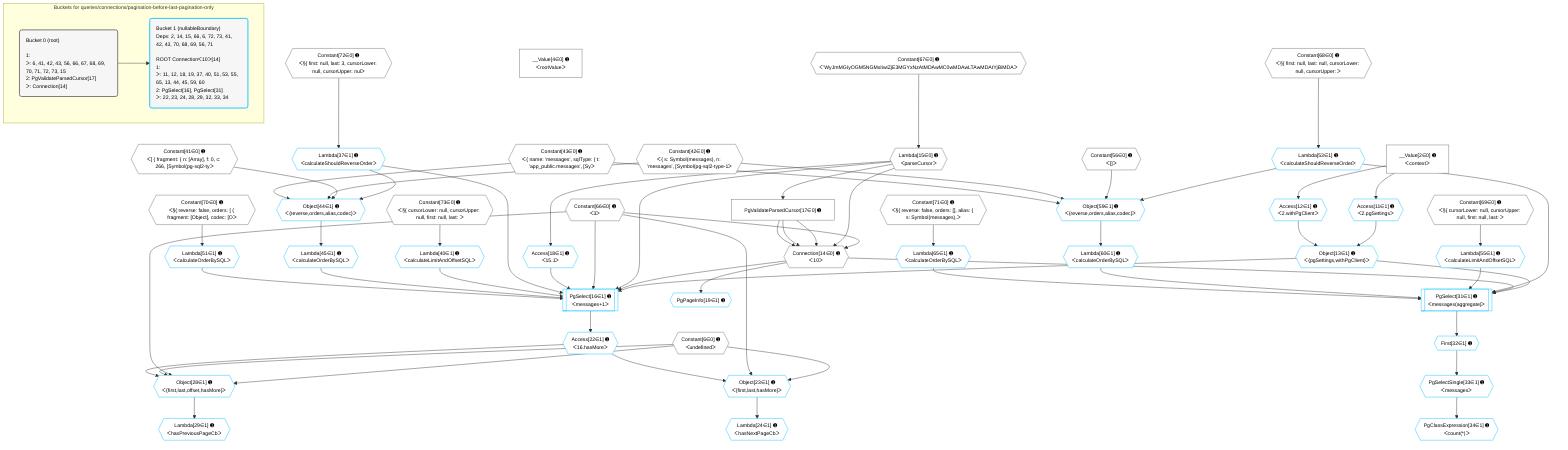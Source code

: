 %%{init: {'themeVariables': { 'fontSize': '12px'}}}%%
graph TD
    classDef path fill:#eee,stroke:#000,color:#000
    classDef plan fill:#fff,stroke-width:1px,color:#000
    classDef itemplan fill:#fff,stroke-width:2px,color:#000
    classDef unbatchedplan fill:#dff,stroke-width:1px,color:#000
    classDef sideeffectplan fill:#fcc,stroke-width:2px,color:#000
    classDef bucket fill:#f6f6f6,color:#000,stroke-width:2px,text-align:left


    %% plan dependencies
    Connection14{{"Connection[14∈0] ➊<br />ᐸ10ᐳ"}}:::plan
    Constant66{{"Constant[66∈0] ➊<br />ᐸ3ᐳ"}}:::plan
    Lambda15{{"Lambda[15∈0] ➊<br />ᐸparseCursorᐳ"}}:::plan
    PgValidateParsedCursor17["PgValidateParsedCursor[17∈0] ➊"]:::plan
    Constant66 & Lambda15 & PgValidateParsedCursor17 & PgValidateParsedCursor17 & PgValidateParsedCursor17 --> Connection14
    Constant67{{"Constant[67∈0] ➊<br />ᐸ'WyJmMGIyOGM5NGMxIiwiZjE3MGYxNzAtMDAwMC0wMDAwLTAwMDAtYjBiMDAᐳ"}}:::plan
    Constant67 --> Lambda15
    Lambda15 --> PgValidateParsedCursor17
    __Value2["__Value[2∈0] ➊<br />ᐸcontextᐳ"]:::plan
    __Value4["__Value[4∈0] ➊<br />ᐸrootValueᐳ"]:::plan
    Constant6{{"Constant[6∈0] ➊<br />ᐸundefinedᐳ"}}:::plan
    Constant41{{"Constant[41∈0] ➊<br />ᐸ[ { fragment: { n: [Array], f: 0, c: 266, [Symbol(pg-sql2-tyᐳ"}}:::plan
    Constant42{{"Constant[42∈0] ➊<br />ᐸ{ s: Symbol(messages), n: 'messages', [Symbol(pg-sql2-type-1ᐳ"}}:::plan
    Constant43{{"Constant[43∈0] ➊<br />ᐸ{ name: 'messages', sqlType: { t: 'app_public.messages', [Syᐳ"}}:::plan
    Constant56{{"Constant[56∈0] ➊<br />ᐸ[]ᐳ"}}:::plan
    Constant68{{"Constant[68∈0] ➊<br />ᐸ§{ first: null, last: null, cursorLower: null, cursorUpper: ᐳ"}}:::plan
    Constant69{{"Constant[69∈0] ➊<br />ᐸ§{ cursorLower: null, cursorUpper: null, first: null, last: ᐳ"}}:::plan
    Constant70{{"Constant[70∈0] ➊<br />ᐸ§{ reverse: false, orders: [ { fragment: [Object], codec: [Oᐳ"}}:::plan
    Constant71{{"Constant[71∈0] ➊<br />ᐸ§{ reverse: false, orders: [], alias: { s: Symbol(messages),ᐳ"}}:::plan
    Constant72{{"Constant[72∈0] ➊<br />ᐸ§{ first: null, last: 3, cursorLower: null, cursorUpper: nulᐳ"}}:::plan
    Constant73{{"Constant[73∈0] ➊<br />ᐸ§{ cursorLower: null, cursorUpper: null, first: null, last: ᐳ"}}:::plan
    PgSelect16[["PgSelect[16∈1] ➊<br />ᐸmessages+1ᐳ"]]:::plan
    Object13{{"Object[13∈1] ➊<br />ᐸ{pgSettings,withPgClient}ᐳ"}}:::plan
    Access18{{"Access[18∈1] ➊<br />ᐸ15.1ᐳ"}}:::plan
    Lambda37{{"Lambda[37∈1] ➊<br />ᐸcalculateShouldReverseOrderᐳ"}}:::plan
    Lambda40{{"Lambda[40∈1] ➊<br />ᐸcalculateLimitAndOffsetSQLᐳ"}}:::plan
    Lambda45{{"Lambda[45∈1] ➊<br />ᐸcalculateOrderBySQLᐳ"}}:::plan
    Lambda51{{"Lambda[51∈1] ➊<br />ᐸcalculateOrderBySQLᐳ"}}:::plan
    Object13 & Connection14 & Lambda15 & Constant66 & Access18 & Lambda37 & Lambda40 & Lambda45 & Lambda51 --> PgSelect16
    PgSelect31[["PgSelect[31∈1] ➊<br />ᐸmessages(aggregate)ᐳ"]]:::plan
    Lambda53{{"Lambda[53∈1] ➊<br />ᐸcalculateShouldReverseOrderᐳ"}}:::plan
    Lambda55{{"Lambda[55∈1] ➊<br />ᐸcalculateLimitAndOffsetSQLᐳ"}}:::plan
    Lambda60{{"Lambda[60∈1] ➊<br />ᐸcalculateOrderBySQLᐳ"}}:::plan
    Lambda65{{"Lambda[65∈1] ➊<br />ᐸcalculateOrderBySQLᐳ"}}:::plan
    Object13 & Connection14 & Lambda53 & Lambda55 & Lambda60 & Lambda65 --> PgSelect31
    Object28{{"Object[28∈1] ➊<br />ᐸ{first,last,offset,hasMore}ᐳ"}}:::plan
    Access22{{"Access[22∈1] ➊<br />ᐸ16.hasMoreᐳ"}}:::plan
    Constant6 & Constant66 & Constant6 & Access22 --> Object28
    Object44{{"Object[44∈1] ➊<br />ᐸ{reverse,orders,alias,codec}ᐳ"}}:::plan
    Lambda37 & Constant41 & Constant42 & Constant43 --> Object44
    Object59{{"Object[59∈1] ➊<br />ᐸ{reverse,orders,alias,codec}ᐳ"}}:::plan
    Lambda53 & Constant56 & Constant42 & Constant43 --> Object59
    Object23{{"Object[23∈1] ➊<br />ᐸ{first,last,hasMore}ᐳ"}}:::plan
    Constant6 & Constant66 & Access22 --> Object23
    Access11{{"Access[11∈1] ➊<br />ᐸ2.pgSettingsᐳ"}}:::plan
    Access12{{"Access[12∈1] ➊<br />ᐸ2.withPgClientᐳ"}}:::plan
    Access11 & Access12 --> Object13
    __Value2 --> Access11
    __Value2 --> Access12
    Lambda15 --> Access18
    PgPageInfo19{{"PgPageInfo[19∈1] ➊"}}:::plan
    Connection14 --> PgPageInfo19
    PgSelect16 --> Access22
    Lambda24{{"Lambda[24∈1] ➊<br />ᐸhasNextPageCbᐳ"}}:::plan
    Object23 --> Lambda24
    Lambda29{{"Lambda[29∈1] ➊<br />ᐸhasPreviousPageCbᐳ"}}:::plan
    Object28 --> Lambda29
    First32{{"First[32∈1] ➊"}}:::plan
    PgSelect31 --> First32
    PgSelectSingle33{{"PgSelectSingle[33∈1] ➊<br />ᐸmessagesᐳ"}}:::plan
    First32 --> PgSelectSingle33
    PgClassExpression34{{"PgClassExpression[34∈1] ➊<br />ᐸcount(*)ᐳ"}}:::plan
    PgSelectSingle33 --> PgClassExpression34
    Constant72 --> Lambda37
    Constant73 --> Lambda40
    Object44 --> Lambda45
    Constant70 --> Lambda51
    Constant68 --> Lambda53
    Constant69 --> Lambda55
    Object59 --> Lambda60
    Constant71 --> Lambda65

    %% define steps

    subgraph "Buckets for queries/connections/pagination-before-last-pagination-only"
    Bucket0("Bucket 0 (root)<br /><br />1: <br />ᐳ: 6, 41, 42, 43, 56, 66, 67, 68, 69, 70, 71, 72, 73, 15<br />2: PgValidateParsedCursor[17]<br />ᐳ: Connection[14]"):::bucket
    classDef bucket0 stroke:#696969
    class Bucket0,__Value2,__Value4,Constant6,Connection14,Lambda15,PgValidateParsedCursor17,Constant41,Constant42,Constant43,Constant56,Constant66,Constant67,Constant68,Constant69,Constant70,Constant71,Constant72,Constant73 bucket0
    Bucket1("Bucket 1 (nullableBoundary)<br />Deps: 2, 14, 15, 66, 6, 72, 73, 41, 42, 43, 70, 68, 69, 56, 71<br /><br />ROOT Connectionᐸ10ᐳ[14]<br />1: <br />ᐳ: 11, 12, 18, 19, 37, 40, 51, 53, 55, 65, 13, 44, 45, 59, 60<br />2: PgSelect[16], PgSelect[31]<br />ᐳ: 22, 23, 24, 28, 29, 32, 33, 34"):::bucket
    classDef bucket1 stroke:#00bfff
    class Bucket1,Access11,Access12,Object13,PgSelect16,Access18,PgPageInfo19,Access22,Object23,Lambda24,Object28,Lambda29,PgSelect31,First32,PgSelectSingle33,PgClassExpression34,Lambda37,Lambda40,Object44,Lambda45,Lambda51,Lambda53,Lambda55,Object59,Lambda60,Lambda65 bucket1
    Bucket0 --> Bucket1
    end